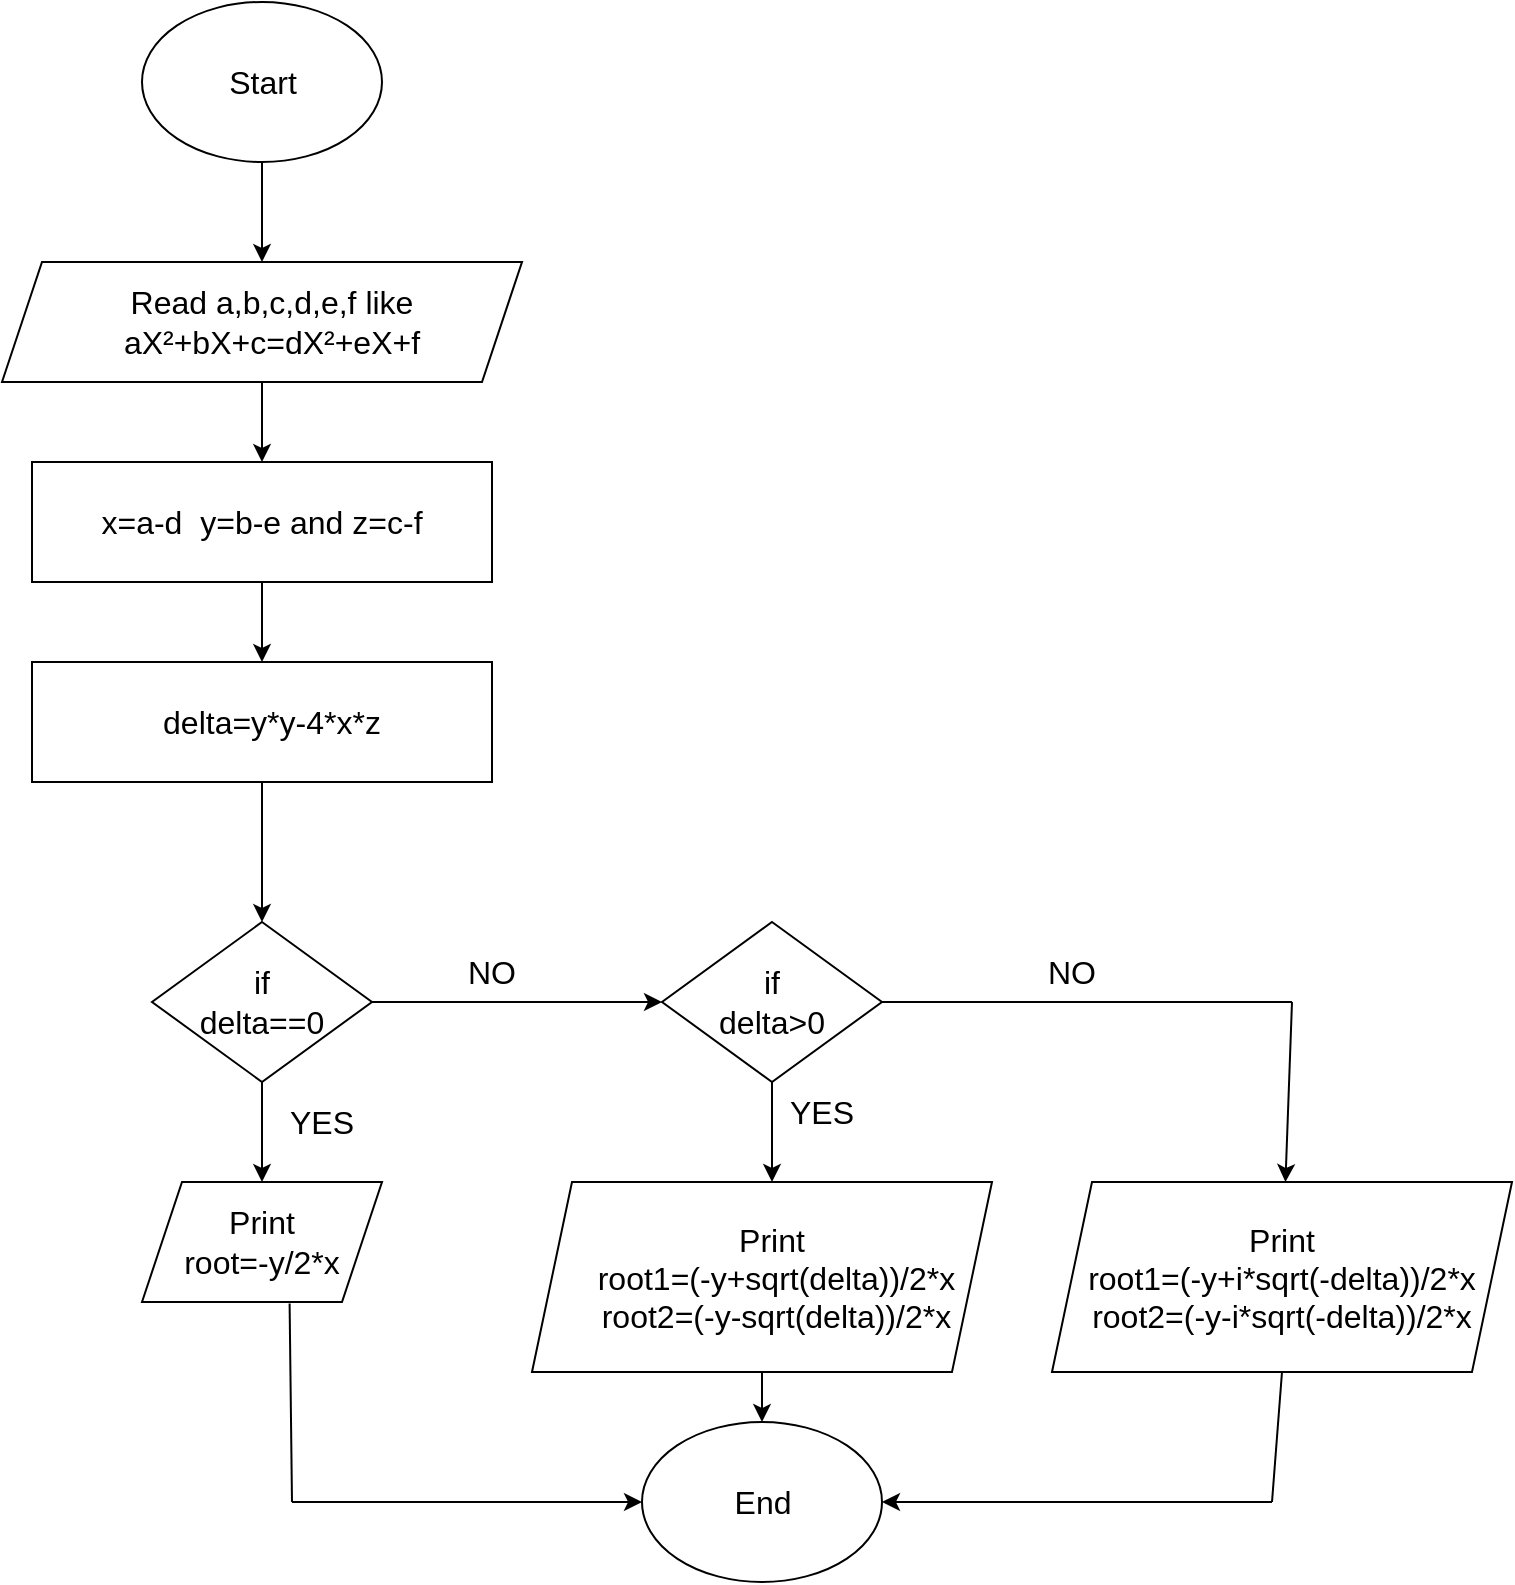 <mxfile version="17.1.3" type="github"><diagram id="5oC_geMPYcYVtz29_w5K" name="Page-1"><mxGraphModel dx="1426" dy="783" grid="1" gridSize="10" guides="1" tooltips="1" connect="1" arrows="1" fold="1" page="1" pageScale="1" pageWidth="827" pageHeight="1169" math="0" shadow="0"><root><mxCell id="0"/><mxCell id="1" parent="0"/><mxCell id="w6-mkcl9ADS96GO8RvZK-1" value="" style="ellipse;whiteSpace=wrap;html=1;" parent="1" vertex="1"><mxGeometry x="85" y="10" width="120" height="80" as="geometry"/></mxCell><mxCell id="w6-mkcl9ADS96GO8RvZK-2" value="Start" style="text;html=1;align=center;verticalAlign=middle;resizable=0;points=[];autosize=1;strokeColor=none;fillColor=none;fontSize=16;" parent="1" vertex="1"><mxGeometry x="120" y="40" width="50" height="20" as="geometry"/></mxCell><mxCell id="w6-mkcl9ADS96GO8RvZK-3" value="" style="ellipse;whiteSpace=wrap;html=1;" parent="1" vertex="1"><mxGeometry x="335" y="720" width="120" height="80" as="geometry"/></mxCell><mxCell id="w6-mkcl9ADS96GO8RvZK-4" value="End" style="text;html=1;align=center;verticalAlign=middle;resizable=0;points=[];autosize=1;strokeColor=none;fillColor=none;fontSize=16;" parent="1" vertex="1"><mxGeometry x="375" y="750" width="40" height="20" as="geometry"/></mxCell><mxCell id="w6-mkcl9ADS96GO8RvZK-6" value="" style="shape=parallelogram;perimeter=parallelogramPerimeter;whiteSpace=wrap;html=1;fixedSize=1;fontSize=16;" parent="1" vertex="1"><mxGeometry x="15" y="140" width="260" height="60" as="geometry"/></mxCell><mxCell id="w6-mkcl9ADS96GO8RvZK-7" value="Read a,b,c,d,e,f like aX²+bX+c=dX²+eX+f" style="text;html=1;strokeColor=none;fillColor=none;align=center;verticalAlign=middle;whiteSpace=wrap;rounded=0;fontSize=16;" parent="1" vertex="1"><mxGeometry x="55" y="155" width="190" height="30" as="geometry"/></mxCell><mxCell id="w6-mkcl9ADS96GO8RvZK-8" value="" style="endArrow=classic;html=1;rounded=0;fontSize=16;exitX=0.5;exitY=1;exitDx=0;exitDy=0;entryX=0.5;entryY=0;entryDx=0;entryDy=0;" parent="1" source="w6-mkcl9ADS96GO8RvZK-1" target="w6-mkcl9ADS96GO8RvZK-6" edge="1"><mxGeometry width="50" height="50" relative="1" as="geometry"><mxPoint x="390" y="280" as="sourcePoint"/><mxPoint x="440" y="230" as="targetPoint"/><Array as="points"/></mxGeometry></mxCell><mxCell id="w6-mkcl9ADS96GO8RvZK-10" value="" style="rounded=0;whiteSpace=wrap;html=1;fontSize=16;" parent="1" vertex="1"><mxGeometry x="30" y="240" width="230" height="60" as="geometry"/></mxCell><mxCell id="w6-mkcl9ADS96GO8RvZK-11" value="x=a-d&amp;nbsp; y=b-e and z=c-f" style="text;html=1;strokeColor=none;fillColor=none;align=center;verticalAlign=middle;whiteSpace=wrap;rounded=0;fontSize=16;" parent="1" vertex="1"><mxGeometry x="50" y="255" width="190" height="30" as="geometry"/></mxCell><mxCell id="w6-mkcl9ADS96GO8RvZK-12" value="" style="endArrow=classic;html=1;rounded=0;fontSize=16;exitX=0.5;exitY=1;exitDx=0;exitDy=0;entryX=0.5;entryY=0;entryDx=0;entryDy=0;" parent="1" source="w6-mkcl9ADS96GO8RvZK-6" target="w6-mkcl9ADS96GO8RvZK-10" edge="1"><mxGeometry width="50" height="50" relative="1" as="geometry"><mxPoint x="390" y="250" as="sourcePoint"/><mxPoint x="150" y="240" as="targetPoint"/></mxGeometry></mxCell><mxCell id="w6-mkcl9ADS96GO8RvZK-15" value="" style="rounded=0;whiteSpace=wrap;html=1;fontSize=16;" parent="1" vertex="1"><mxGeometry x="30" y="340" width="230" height="60" as="geometry"/></mxCell><mxCell id="w6-mkcl9ADS96GO8RvZK-16" value="delta=y*y-4*x*z" style="text;html=1;strokeColor=none;fillColor=none;align=center;verticalAlign=middle;whiteSpace=wrap;rounded=0;fontSize=16;" parent="1" vertex="1"><mxGeometry x="90" y="355" width="120" height="30" as="geometry"/></mxCell><mxCell id="w6-mkcl9ADS96GO8RvZK-17" value="" style="endArrow=classic;html=1;rounded=0;fontSize=16;exitX=0.5;exitY=1;exitDx=0;exitDy=0;entryX=0.5;entryY=0;entryDx=0;entryDy=0;" parent="1" source="w6-mkcl9ADS96GO8RvZK-10" target="w6-mkcl9ADS96GO8RvZK-15" edge="1"><mxGeometry width="50" height="50" relative="1" as="geometry"><mxPoint x="390" y="250" as="sourcePoint"/><mxPoint x="440" y="200" as="targetPoint"/></mxGeometry></mxCell><mxCell id="w6-mkcl9ADS96GO8RvZK-18" value="" style="rhombus;whiteSpace=wrap;html=1;fontSize=16;" parent="1" vertex="1"><mxGeometry x="90" y="470" width="110" height="80" as="geometry"/></mxCell><mxCell id="w6-mkcl9ADS96GO8RvZK-19" value="if delta==0" style="text;html=1;strokeColor=none;fillColor=none;align=center;verticalAlign=middle;whiteSpace=wrap;rounded=0;fontSize=16;" parent="1" vertex="1"><mxGeometry x="115" y="495" width="60" height="30" as="geometry"/></mxCell><mxCell id="w6-mkcl9ADS96GO8RvZK-20" value="" style="endArrow=classic;html=1;rounded=0;fontSize=16;exitX=0.5;exitY=1;exitDx=0;exitDy=0;" parent="1" source="w6-mkcl9ADS96GO8RvZK-15" edge="1"><mxGeometry width="50" height="50" relative="1" as="geometry"><mxPoint x="390" y="240" as="sourcePoint"/><mxPoint x="145" y="470" as="targetPoint"/><Array as="points"><mxPoint x="145" y="460"/></Array></mxGeometry></mxCell><mxCell id="w6-mkcl9ADS96GO8RvZK-21" value="" style="shape=parallelogram;perimeter=parallelogramPerimeter;whiteSpace=wrap;html=1;fixedSize=1;fontSize=16;" parent="1" vertex="1"><mxGeometry x="85" y="600" width="120" height="60" as="geometry"/></mxCell><mxCell id="w6-mkcl9ADS96GO8RvZK-22" value="Print &lt;br&gt;root=-y/2*x" style="text;html=1;strokeColor=none;fillColor=none;align=center;verticalAlign=middle;whiteSpace=wrap;rounded=0;fontSize=16;" parent="1" vertex="1"><mxGeometry x="90" y="615" width="110" height="30" as="geometry"/></mxCell><mxCell id="w6-mkcl9ADS96GO8RvZK-23" value="" style="endArrow=classic;html=1;rounded=0;fontSize=16;exitX=0.5;exitY=1;exitDx=0;exitDy=0;entryX=0.5;entryY=0;entryDx=0;entryDy=0;" parent="1" source="w6-mkcl9ADS96GO8RvZK-18" target="w6-mkcl9ADS96GO8RvZK-21" edge="1"><mxGeometry width="50" height="50" relative="1" as="geometry"><mxPoint x="390" y="240" as="sourcePoint"/><mxPoint x="140" y="600" as="targetPoint"/></mxGeometry></mxCell><mxCell id="w6-mkcl9ADS96GO8RvZK-24" value="YES" style="text;html=1;strokeColor=none;fillColor=none;align=center;verticalAlign=middle;whiteSpace=wrap;rounded=0;fontSize=16;" parent="1" vertex="1"><mxGeometry x="145" y="555" width="60" height="30" as="geometry"/></mxCell><mxCell id="w6-mkcl9ADS96GO8RvZK-25" value="" style="endArrow=classic;html=1;rounded=0;fontSize=16;entryX=0;entryY=0.5;entryDx=0;entryDy=0;" parent="1" target="w6-mkcl9ADS96GO8RvZK-3" edge="1"><mxGeometry width="50" height="50" relative="1" as="geometry"><mxPoint x="160" y="760" as="sourcePoint"/><mxPoint x="440" y="190" as="targetPoint"/></mxGeometry></mxCell><mxCell id="w6-mkcl9ADS96GO8RvZK-28" value="" style="rhombus;whiteSpace=wrap;html=1;fontSize=16;" parent="1" vertex="1"><mxGeometry x="345" y="470" width="110" height="80" as="geometry"/></mxCell><mxCell id="w6-mkcl9ADS96GO8RvZK-32" value="" style="shape=parallelogram;perimeter=parallelogramPerimeter;whiteSpace=wrap;html=1;fixedSize=1;fontSize=16;" parent="1" vertex="1"><mxGeometry x="280" y="600" width="230" height="95" as="geometry"/></mxCell><mxCell id="w6-mkcl9ADS96GO8RvZK-34" value="if delta&amp;gt;0" style="text;html=1;strokeColor=none;fillColor=none;align=center;verticalAlign=middle;whiteSpace=wrap;rounded=0;fontSize=16;" parent="1" vertex="1"><mxGeometry x="370" y="495" width="60" height="30" as="geometry"/></mxCell><mxCell id="w6-mkcl9ADS96GO8RvZK-38" value="Print&lt;br&gt;&amp;nbsp;root1=(-y+sqrt(delta))/2*x&lt;br&gt;&amp;nbsp;root2=(-y-sqrt(delta))/2*x" style="text;html=1;strokeColor=none;fillColor=none;align=center;verticalAlign=middle;whiteSpace=wrap;rounded=0;fontSize=16;" parent="1" vertex="1"><mxGeometry x="295" y="632.5" width="210" height="30" as="geometry"/></mxCell><mxCell id="w6-mkcl9ADS96GO8RvZK-40" value="YES" style="text;html=1;strokeColor=none;fillColor=none;align=center;verticalAlign=middle;whiteSpace=wrap;rounded=0;fontSize=16;" parent="1" vertex="1"><mxGeometry x="395" y="550" width="60" height="30" as="geometry"/></mxCell><mxCell id="w6-mkcl9ADS96GO8RvZK-41" value="" style="endArrow=none;html=1;rounded=0;fontSize=16;entryX=0.615;entryY=1.013;entryDx=0;entryDy=0;entryPerimeter=0;" parent="1" target="w6-mkcl9ADS96GO8RvZK-21" edge="1"><mxGeometry width="50" height="50" relative="1" as="geometry"><mxPoint x="160" y="760" as="sourcePoint"/><mxPoint x="440" y="600" as="targetPoint"/></mxGeometry></mxCell><mxCell id="w6-mkcl9ADS96GO8RvZK-42" value="" style="endArrow=classic;html=1;rounded=0;fontSize=16;exitX=1;exitY=0.5;exitDx=0;exitDy=0;" parent="1" source="w6-mkcl9ADS96GO8RvZK-18" target="w6-mkcl9ADS96GO8RvZK-28" edge="1"><mxGeometry width="50" height="50" relative="1" as="geometry"><mxPoint x="390" y="450" as="sourcePoint"/><mxPoint x="440" y="400" as="targetPoint"/></mxGeometry></mxCell><mxCell id="w6-mkcl9ADS96GO8RvZK-43" value="" style="endArrow=classic;html=1;rounded=0;fontSize=16;exitX=0.5;exitY=1;exitDx=0;exitDy=0;" parent="1" source="w6-mkcl9ADS96GO8RvZK-28" edge="1"><mxGeometry width="50" height="50" relative="1" as="geometry"><mxPoint x="390" y="630" as="sourcePoint"/><mxPoint x="400" y="600" as="targetPoint"/></mxGeometry></mxCell><mxCell id="w6-mkcl9ADS96GO8RvZK-44" value="" style="endArrow=classic;html=1;rounded=0;fontSize=16;exitX=0.5;exitY=1;exitDx=0;exitDy=0;entryX=0.5;entryY=0;entryDx=0;entryDy=0;" parent="1" source="w6-mkcl9ADS96GO8RvZK-32" target="w6-mkcl9ADS96GO8RvZK-3" edge="1"><mxGeometry width="50" height="50" relative="1" as="geometry"><mxPoint x="390" y="650" as="sourcePoint"/><mxPoint x="440" y="600" as="targetPoint"/></mxGeometry></mxCell><mxCell id="w6-mkcl9ADS96GO8RvZK-45" value="NO&lt;br&gt;" style="text;html=1;strokeColor=none;fillColor=none;align=center;verticalAlign=middle;whiteSpace=wrap;rounded=0;fontSize=16;" parent="1" vertex="1"><mxGeometry x="230" y="480" width="60" height="30" as="geometry"/></mxCell><mxCell id="w6-mkcl9ADS96GO8RvZK-46" value="" style="shape=parallelogram;perimeter=parallelogramPerimeter;whiteSpace=wrap;html=1;fixedSize=1;fontSize=16;" parent="1" vertex="1"><mxGeometry x="540" y="600" width="230" height="95" as="geometry"/></mxCell><mxCell id="w6-mkcl9ADS96GO8RvZK-47" value="Print &lt;br&gt;root1=(-y+i*sqrt(-delta))/2*x&lt;br&gt;root2=(-y-i*sqrt(-delta))/2*x" style="text;html=1;strokeColor=none;fillColor=none;align=center;verticalAlign=middle;whiteSpace=wrap;rounded=0;fontSize=16;" parent="1" vertex="1"><mxGeometry x="555" y="623.75" width="200" height="47.5" as="geometry"/></mxCell><mxCell id="w6-mkcl9ADS96GO8RvZK-48" value="" style="endArrow=none;html=1;rounded=0;fontSize=16;exitX=1;exitY=0.5;exitDx=0;exitDy=0;" parent="1" source="w6-mkcl9ADS96GO8RvZK-28" edge="1"><mxGeometry width="50" height="50" relative="1" as="geometry"><mxPoint x="390" y="650" as="sourcePoint"/><mxPoint x="660" y="510" as="targetPoint"/></mxGeometry></mxCell><mxCell id="w6-mkcl9ADS96GO8RvZK-49" value="" style="endArrow=classic;html=1;rounded=0;fontSize=16;" parent="1" target="w6-mkcl9ADS96GO8RvZK-46" edge="1"><mxGeometry width="50" height="50" relative="1" as="geometry"><mxPoint x="660" y="510" as="sourcePoint"/><mxPoint x="440" y="600" as="targetPoint"/></mxGeometry></mxCell><mxCell id="w6-mkcl9ADS96GO8RvZK-50" value="NO&lt;br&gt;" style="text;html=1;strokeColor=none;fillColor=none;align=center;verticalAlign=middle;whiteSpace=wrap;rounded=0;fontSize=16;" parent="1" vertex="1"><mxGeometry x="520" y="480" width="60" height="30" as="geometry"/></mxCell><mxCell id="w6-mkcl9ADS96GO8RvZK-51" value="" style="endArrow=classic;html=1;rounded=0;fontSize=16;entryX=1;entryY=0.5;entryDx=0;entryDy=0;" parent="1" target="w6-mkcl9ADS96GO8RvZK-3" edge="1"><mxGeometry width="50" height="50" relative="1" as="geometry"><mxPoint x="650" y="760" as="sourcePoint"/><mxPoint x="540" y="740" as="targetPoint"/></mxGeometry></mxCell><mxCell id="w6-mkcl9ADS96GO8RvZK-52" value="" style="endArrow=none;html=1;rounded=0;fontSize=16;entryX=0.5;entryY=1;entryDx=0;entryDy=0;" parent="1" target="w6-mkcl9ADS96GO8RvZK-46" edge="1"><mxGeometry width="50" height="50" relative="1" as="geometry"><mxPoint x="650" y="760" as="sourcePoint"/><mxPoint x="440" y="600" as="targetPoint"/></mxGeometry></mxCell><mxCell id="w6-mkcl9ADS96GO8RvZK-53" style="edgeStyle=orthogonalEdgeStyle;rounded=0;orthogonalLoop=1;jettySize=auto;html=1;exitX=0.5;exitY=1;exitDx=0;exitDy=0;fontSize=16;" parent="1" source="w6-mkcl9ADS96GO8RvZK-38" target="w6-mkcl9ADS96GO8RvZK-38" edge="1"><mxGeometry relative="1" as="geometry"/></mxCell></root></mxGraphModel></diagram></mxfile>